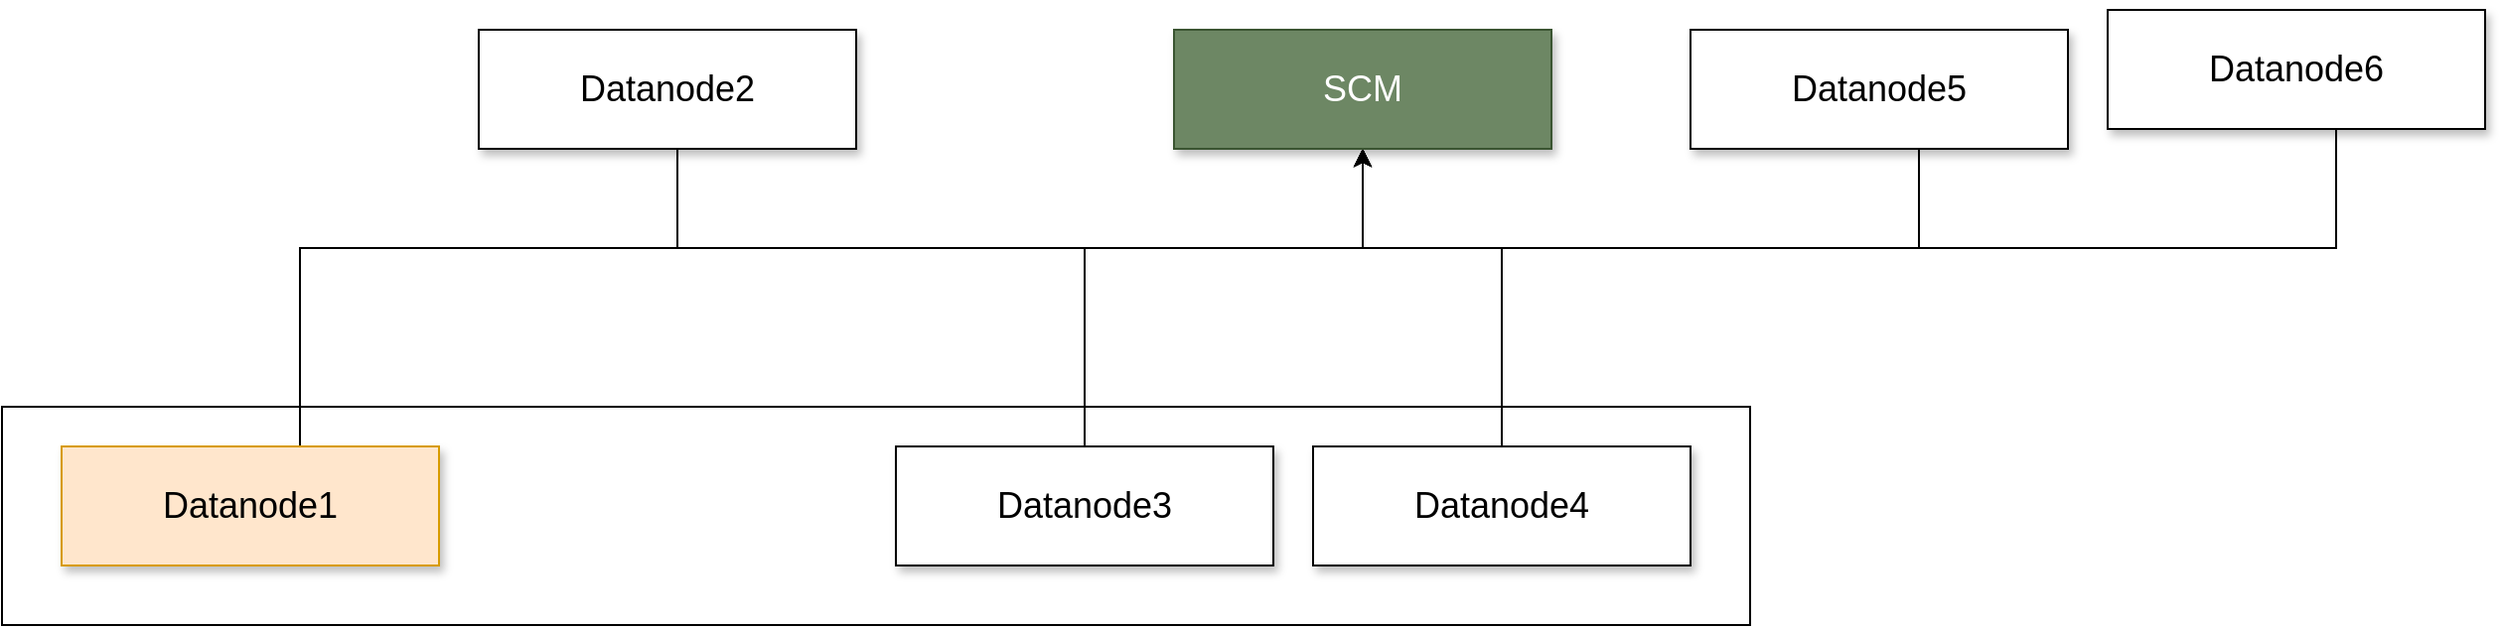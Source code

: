 <mxfile version="12.5.3" type="device" pages="5"><diagram id="b1-WInv3xMmQLo3PH20g" name="Page-5"><mxGraphModel dx="3051" dy="916" grid="1" gridSize="10" guides="1" tooltips="1" connect="1" arrows="1" fold="1" page="1" pageScale="1" pageWidth="1169" pageHeight="827" math="0" shadow="0"><root><mxCell id="TEtWeVnytpCUut2d5J66-0"/><mxCell id="TEtWeVnytpCUut2d5J66-1" parent="TEtWeVnytpCUut2d5J66-0"/><mxCell id="QH8aBRXjk5Fv_f0cz5Yi-0" value="" style="rounded=0;whiteSpace=wrap;html=1;shadow=0;fontSize=18;" vertex="1" parent="TEtWeVnytpCUut2d5J66-1"><mxGeometry x="-20" y="200" width="880" height="110" as="geometry"/></mxCell><mxCell id="TEtWeVnytpCUut2d5J66-9" style="edgeStyle=orthogonalEdgeStyle;rounded=0;orthogonalLoop=1;jettySize=auto;html=1;entryX=0.5;entryY=1;entryDx=0;entryDy=0;fontSize=18;" edge="1" parent="TEtWeVnytpCUut2d5J66-1" source="TEtWeVnytpCUut2d5J66-2" target="TEtWeVnytpCUut2d5J66-8"><mxGeometry relative="1" as="geometry"><Array as="points"><mxPoint x="130" y="120"/><mxPoint x="665" y="120"/></Array></mxGeometry></mxCell><mxCell id="TEtWeVnytpCUut2d5J66-2" value="Datanode1" style="rounded=0;whiteSpace=wrap;html=1;shadow=1;fontSize=18;fillColor=#ffe6cc;strokeColor=#d79b00;" vertex="1" parent="TEtWeVnytpCUut2d5J66-1"><mxGeometry x="10" y="220" width="190" height="60" as="geometry"/></mxCell><mxCell id="TEtWeVnytpCUut2d5J66-10" style="edgeStyle=orthogonalEdgeStyle;rounded=0;orthogonalLoop=1;jettySize=auto;html=1;entryX=0.5;entryY=1;entryDx=0;entryDy=0;fontSize=18;" edge="1" parent="TEtWeVnytpCUut2d5J66-1" source="TEtWeVnytpCUut2d5J66-3" target="TEtWeVnytpCUut2d5J66-8"><mxGeometry relative="1" as="geometry"><Array as="points"><mxPoint x="320" y="120"/><mxPoint x="665" y="120"/></Array></mxGeometry></mxCell><mxCell id="TEtWeVnytpCUut2d5J66-3" value="Datanode2" style="rounded=0;whiteSpace=wrap;html=1;shadow=1;fontSize=18;" vertex="1" parent="TEtWeVnytpCUut2d5J66-1"><mxGeometry x="220" y="10" width="190" height="60" as="geometry"/></mxCell><mxCell id="TEtWeVnytpCUut2d5J66-11" style="edgeStyle=orthogonalEdgeStyle;rounded=0;orthogonalLoop=1;jettySize=auto;html=1;fontSize=18;" edge="1" parent="TEtWeVnytpCUut2d5J66-1" source="TEtWeVnytpCUut2d5J66-4" target="TEtWeVnytpCUut2d5J66-8"><mxGeometry relative="1" as="geometry"><Array as="points"><mxPoint x="525" y="120"/><mxPoint x="665" y="120"/></Array></mxGeometry></mxCell><mxCell id="TEtWeVnytpCUut2d5J66-4" value="Datanode3" style="rounded=0;whiteSpace=wrap;html=1;shadow=1;fontSize=18;" vertex="1" parent="TEtWeVnytpCUut2d5J66-1"><mxGeometry x="430" y="220" width="190" height="60" as="geometry"/></mxCell><mxCell id="TEtWeVnytpCUut2d5J66-12" style="edgeStyle=orthogonalEdgeStyle;rounded=0;orthogonalLoop=1;jettySize=auto;html=1;entryX=0.5;entryY=1;entryDx=0;entryDy=0;fontSize=18;" edge="1" parent="TEtWeVnytpCUut2d5J66-1" source="TEtWeVnytpCUut2d5J66-5" target="TEtWeVnytpCUut2d5J66-8"><mxGeometry relative="1" as="geometry"><Array as="points"><mxPoint x="735" y="120"/><mxPoint x="665" y="120"/></Array></mxGeometry></mxCell><mxCell id="TEtWeVnytpCUut2d5J66-5" value="Datanode4" style="rounded=0;whiteSpace=wrap;html=1;shadow=1;fontSize=18;" vertex="1" parent="TEtWeVnytpCUut2d5J66-1"><mxGeometry x="640" y="220" width="190" height="60" as="geometry"/></mxCell><mxCell id="TEtWeVnytpCUut2d5J66-14" style="edgeStyle=orthogonalEdgeStyle;rounded=0;orthogonalLoop=1;jettySize=auto;html=1;fontSize=18;entryX=0.5;entryY=1;entryDx=0;entryDy=0;" edge="1" parent="TEtWeVnytpCUut2d5J66-1" source="TEtWeVnytpCUut2d5J66-6" target="TEtWeVnytpCUut2d5J66-8"><mxGeometry relative="1" as="geometry"><mxPoint x="660" y="100" as="targetPoint"/><Array as="points"><mxPoint x="1155" y="120"/><mxPoint x="665" y="120"/></Array></mxGeometry></mxCell><mxCell id="TEtWeVnytpCUut2d5J66-6" value="Datanode6" style="rounded=0;whiteSpace=wrap;html=1;shadow=1;fontSize=18;" vertex="1" parent="TEtWeVnytpCUut2d5J66-1"><mxGeometry x="1040" width="190" height="60" as="geometry"/></mxCell><mxCell id="TEtWeVnytpCUut2d5J66-13" style="edgeStyle=orthogonalEdgeStyle;rounded=0;orthogonalLoop=1;jettySize=auto;html=1;entryX=0.5;entryY=1;entryDx=0;entryDy=0;fontSize=18;" edge="1" parent="TEtWeVnytpCUut2d5J66-1" source="TEtWeVnytpCUut2d5J66-7" target="TEtWeVnytpCUut2d5J66-8"><mxGeometry relative="1" as="geometry"><Array as="points"><mxPoint x="945" y="120"/><mxPoint x="665" y="120"/></Array></mxGeometry></mxCell><mxCell id="TEtWeVnytpCUut2d5J66-7" value="Datanode5" style="rounded=0;whiteSpace=wrap;html=1;shadow=1;fontSize=18;" vertex="1" parent="TEtWeVnytpCUut2d5J66-1"><mxGeometry x="830" y="10" width="190" height="60" as="geometry"/></mxCell><mxCell id="TEtWeVnytpCUut2d5J66-8" value="SCM" style="rounded=0;whiteSpace=wrap;html=1;shadow=1;fontSize=18;fillColor=#6d8764;strokeColor=#3A5431;fontColor=#ffffff;" vertex="1" parent="TEtWeVnytpCUut2d5J66-1"><mxGeometry x="570" y="10" width="190" height="60" as="geometry"/></mxCell></root></mxGraphModel></diagram><diagram name="Copy of Raft" id="rIbr1aZkKltukIYChbvu"><mxGraphModel dx="1882" dy="916" grid="1" gridSize="10" guides="1" tooltips="1" connect="1" arrows="1" fold="1" page="1" pageScale="1" pageWidth="1169" pageHeight="827" math="0" shadow="0"><root><mxCell id="cFqo3lvYeaUQK3h3XnwN-0"/><mxCell id="cFqo3lvYeaUQK3h3XnwN-1" parent="cFqo3lvYeaUQK3h3XnwN-0"/><mxCell id="cFqo3lvYeaUQK3h3XnwN-2" value="StateMachine&lt;br&gt;Map&amp;lt;Integer,Integer&amp;gt;" style="rounded=0;whiteSpace=wrap;html=1;shadow=1;fontSize=16;fillColor=#dae8fc;strokeColor=#6c8ebf;" vertex="1" parent="cFqo3lvYeaUQK3h3XnwN-1"><mxGeometry x="140" y="80" width="210" height="80" as="geometry"/></mxCell><mxCell id="cFqo3lvYeaUQK3h3XnwN-10" value="StateMachine&lt;br&gt;Map&amp;lt;Integer,Integer&amp;gt;" style="rounded=0;whiteSpace=wrap;html=1;shadow=1;fontSize=16;fillColor=#dae8fc;strokeColor=#6c8ebf;" vertex="1" parent="cFqo3lvYeaUQK3h3XnwN-1"><mxGeometry x="470" y="80" width="210" height="80" as="geometry"/></mxCell><mxCell id="cFqo3lvYeaUQK3h3XnwN-11" value="LEADER" style="shape=process;whiteSpace=wrap;html=1;backgroundOutline=1;shadow=0;fontSize=24;" vertex="1" parent="cFqo3lvYeaUQK3h3XnwN-1"><mxGeometry x="152.5" y="10" width="185" height="40.21" as="geometry"/></mxCell><mxCell id="cFqo3lvYeaUQK3h3XnwN-12" value="StateMachine&lt;br&gt;Map&amp;lt;Integer,Integer&amp;gt;" style="rounded=0;whiteSpace=wrap;html=1;shadow=1;fontSize=16;fillColor=#dae8fc;strokeColor=#6c8ebf;" vertex="1" parent="cFqo3lvYeaUQK3h3XnwN-1"><mxGeometry x="780" y="80" width="210" height="80" as="geometry"/></mxCell><mxCell id="cFqo3lvYeaUQK3h3XnwN-13" value="FOLLOWER" style="shape=process;whiteSpace=wrap;html=1;backgroundOutline=1;shadow=0;fontSize=24;" vertex="1" parent="cFqo3lvYeaUQK3h3XnwN-1"><mxGeometry x="792.5" y="10" width="185" height="40.21" as="geometry"/></mxCell><mxCell id="cFqo3lvYeaUQK3h3XnwN-14" value="FOLLOWER" style="shape=process;whiteSpace=wrap;html=1;backgroundOutline=1;shadow=0;fontSize=24;" vertex="1" parent="cFqo3lvYeaUQK3h3XnwN-1"><mxGeometry x="482.5" y="10" width="185" height="40.21" as="geometry"/></mxCell></root></mxGraphModel></diagram><diagram id="OtXNq9IBEB62r1aSJ4VK" name="Raft"><mxGraphModel dx="1298" dy="632" grid="1" gridSize="10" guides="1" tooltips="1" connect="1" arrows="1" fold="1" page="1" pageScale="1" pageWidth="1169" pageHeight="827" math="0" shadow="0"><root><mxCell id="0"/><mxCell id="1" parent="0"/><mxCell id="WSKS-XnWLj6PYSxsY26i-2" value="1: chunkWrite" style="rounded=0;whiteSpace=wrap;html=1;shadow=1;fontSize=16;fillColor=#f5f5f5;strokeColor=#666666;fontColor=#333333;" vertex="1" parent="1"><mxGeometry x="50" y="85" width="160" height="40" as="geometry"/></mxCell><mxCell id="WSKS-XnWLj6PYSxsY26i-3" value="2: chunkWrite" style="rounded=0;whiteSpace=wrap;html=1;shadow=1;fontSize=16;fillColor=#f5f5f5;strokeColor=#666666;fontColor=#333333;" vertex="1" parent="1"><mxGeometry x="50" y="125" width="160" height="40" as="geometry"/></mxCell><mxCell id="WSKS-XnWLj6PYSxsY26i-4" value="3: chunkWrite" style="rounded=0;whiteSpace=wrap;html=1;shadow=1;fontSize=16;fillColor=#f5f5f5;strokeColor=#666666;fontColor=#333333;" vertex="1" parent="1"><mxGeometry x="50" y="165" width="160" height="40" as="geometry"/></mxCell><mxCell id="WSKS-XnWLj6PYSxsY26i-14" value="LEADER" style="shape=process;whiteSpace=wrap;html=1;backgroundOutline=1;shadow=0;fontSize=24;fillColor=#fff2cc;strokeColor=#d6b656;" vertex="1" parent="1"><mxGeometry x="50" y="15" width="160" height="40.21" as="geometry"/></mxCell><mxCell id="GFqirdtY4fo3Qx3jSm0j-6" value="FOLLOWER" style="shape=process;whiteSpace=wrap;html=1;backgroundOutline=1;shadow=0;fontSize=24;fillColor=#dae8fc;strokeColor=#6c8ebf;" vertex="1" parent="1"><mxGeometry x="520" y="15" width="160" height="40.21" as="geometry"/></mxCell><mxCell id="GFqirdtY4fo3Qx3jSm0j-9" value="1: chunkWrite" style="rounded=0;whiteSpace=wrap;html=1;shadow=1;fontSize=16;fillColor=#f5f5f5;strokeColor=#666666;fontColor=#333333;" vertex="1" parent="1"><mxGeometry x="520" y="75" width="160" height="40" as="geometry"/></mxCell><mxCell id="GFqirdtY4fo3Qx3jSm0j-10" value="2: chunkWrite" style="rounded=0;whiteSpace=wrap;html=1;shadow=1;fontSize=16;fillColor=#f5f5f5;strokeColor=#666666;fontColor=#333333;" vertex="1" parent="1"><mxGeometry x="520" y="115" width="160" height="40" as="geometry"/></mxCell><mxCell id="GFqirdtY4fo3Qx3jSm0j-11" value="3: chunkWrite" style="rounded=0;whiteSpace=wrap;html=1;shadow=1;fontSize=16;" vertex="1" parent="1"><mxGeometry x="520" y="155" width="160" height="40" as="geometry"/></mxCell><mxCell id="GFqirdtY4fo3Qx3jSm0j-12" value="4: chunkWrite" style="rounded=0;whiteSpace=wrap;html=1;shadow=1;fontSize=16;" vertex="1" parent="1"><mxGeometry x="50" y="205" width="160" height="40" as="geometry"/></mxCell><mxCell id="GFqirdtY4fo3Qx3jSm0j-13" value="FOLLOWER" style="shape=process;whiteSpace=wrap;html=1;backgroundOutline=1;shadow=0;fontSize=24;fillColor=#f8cecc;strokeColor=#b85450;" vertex="1" parent="1"><mxGeometry x="830" y="20" width="160" height="40.21" as="geometry"/></mxCell><mxCell id="GFqirdtY4fo3Qx3jSm0j-17" value="1: chunkWrite" style="rounded=0;whiteSpace=wrap;html=1;shadow=1;fontSize=16;fillColor=#f5f5f5;strokeColor=#666666;fontColor=#333333;" vertex="1" parent="1"><mxGeometry x="830" y="80" width="160" height="40" as="geometry"/></mxCell><mxCell id="GFqirdtY4fo3Qx3jSm0j-18" value="2: chunkWrite" style="rounded=0;whiteSpace=wrap;html=1;shadow=1;fontSize=16;" vertex="1" parent="1"><mxGeometry x="830" y="120" width="160" height="40" as="geometry"/></mxCell><mxCell id="GFqirdtY4fo3Qx3jSm0j-19" value="3: chunkWrite" style="rounded=0;whiteSpace=wrap;html=1;shadow=1;fontSize=16;" vertex="1" parent="1"><mxGeometry x="830" y="160" width="160" height="40" as="geometry"/></mxCell><mxCell id="GFqirdtY4fo3Qx3jSm0j-20" value="4: chunkWrite" style="rounded=0;whiteSpace=wrap;html=1;shadow=1;fontSize=16;" vertex="1" parent="1"><mxGeometry x="830" y="200" width="160" height="40" as="geometry"/></mxCell><mxCell id="GFqirdtY4fo3Qx3jSm0j-21" value="5: chunkWrite" style="rounded=0;whiteSpace=wrap;html=1;shadow=1;fontSize=16;" vertex="1" parent="1"><mxGeometry x="50" y="245" width="160" height="40" as="geometry"/></mxCell><mxCell id="GFqirdtY4fo3Qx3jSm0j-22" value="4: chunkWrite" style="rounded=0;whiteSpace=wrap;html=1;shadow=1;fontSize=16;" vertex="1" parent="1"><mxGeometry x="520" y="195" width="160" height="40" as="geometry"/></mxCell><mxCell id="GFqirdtY4fo3Qx3jSm0j-23" value="5: chunkWrite" style="rounded=0;whiteSpace=wrap;html=1;shadow=1;fontSize=16;" vertex="1" parent="1"><mxGeometry x="520" y="235" width="160" height="40" as="geometry"/></mxCell><mxCell id="AsMG4a_igI__gnRM2VZg-1" value="&lt;font style=&quot;font-size: 14px&quot;&gt;lastIndex&lt;/font&gt;" style="html=1;shadow=0;dashed=0;align=center;verticalAlign=bottom;shape=mxgraph.arrows2.arrow;dy=0;dx=10;notch=0;fontSize=32;flipH=1;fillColor=#fff2cc;strokeColor=#d6b656;" vertex="1" parent="1"><mxGeometry x="210" y="330" width="100" height="30" as="geometry"/></mxCell><mxCell id="AsMG4a_igI__gnRM2VZg-3" value="&lt;font style=&quot;font-size: 14px&quot;&gt;lastIndex&lt;/font&gt;" style="html=1;shadow=0;dashed=0;align=center;verticalAlign=bottom;shape=mxgraph.arrows2.arrow;dy=0;dx=10;notch=0;fontSize=32;flipH=1;fillColor=#dae8fc;strokeColor=#6c8ebf;" vertex="1" parent="1"><mxGeometry x="680" y="315" width="100" height="30" as="geometry"/></mxCell><mxCell id="AsMG4a_igI__gnRM2VZg-4" value="&lt;font style=&quot;font-size: 14px&quot;&gt;lastIndex&lt;/font&gt;" style="html=1;shadow=0;dashed=0;align=center;verticalAlign=bottom;shape=mxgraph.arrows2.arrow;dy=0;dx=10;notch=0;fontSize=32;flipH=1;fillColor=#f8cecc;strokeColor=#b85450;" vertex="1" parent="1"><mxGeometry x="990" y="205" width="100" height="30" as="geometry"/></mxCell><mxCell id="AsMG4a_igI__gnRM2VZg-5" value="6: chunkWrite" style="rounded=0;whiteSpace=wrap;html=1;shadow=1;fontSize=16;" vertex="1" parent="1"><mxGeometry x="50" y="285" width="160" height="40" as="geometry"/></mxCell><mxCell id="AsMG4a_igI__gnRM2VZg-6" value="7: chunkWrite" style="rounded=0;whiteSpace=wrap;html=1;shadow=1;fontSize=16;" vertex="1" parent="1"><mxGeometry x="50" y="325" width="160" height="40" as="geometry"/></mxCell><mxCell id="AsMG4a_igI__gnRM2VZg-7" value="&lt;font style=&quot;font-size: 14px&quot;&gt;lastAppliedIndex&lt;/font&gt;" style="html=1;shadow=0;dashed=0;align=center;verticalAlign=bottom;shape=mxgraph.arrows2.arrow;dy=0;dx=10;notch=0;fontSize=32;flipH=1;" vertex="1" parent="1"><mxGeometry x="210" y="172.5" width="120" height="25" as="geometry"/></mxCell><mxCell id="AsMG4a_igI__gnRM2VZg-9" value="&lt;font style=&quot;font-size: 14px&quot;&gt;lastAppliedIndex&lt;/font&gt;" style="html=1;shadow=0;dashed=0;align=center;verticalAlign=bottom;shape=mxgraph.arrows2.arrow;dy=0;dx=10;notch=0;fontSize=32;flipH=1;" vertex="1" parent="1"><mxGeometry x="680" y="165" width="120" height="25" as="geometry"/></mxCell><mxCell id="AsMG4a_igI__gnRM2VZg-10" value="&lt;font style=&quot;font-size: 14px&quot;&gt;lastAppliedIndex&lt;/font&gt;" style="html=1;shadow=0;dashed=0;align=center;verticalAlign=bottom;shape=mxgraph.arrows2.arrow;dy=0;dx=10;notch=0;fontSize=32;flipH=1;" vertex="1" parent="1"><mxGeometry x="990" y="87.5" width="120" height="25" as="geometry"/></mxCell><mxCell id="AsMG4a_igI__gnRM2VZg-11" value="6: chunkWrite" style="rounded=0;whiteSpace=wrap;html=1;shadow=1;fontSize=16;" vertex="1" parent="1"><mxGeometry x="520" y="275" width="160" height="40" as="geometry"/></mxCell><mxCell id="AsMG4a_igI__gnRM2VZg-12" value="7: chunkWrite" style="rounded=0;whiteSpace=wrap;html=1;shadow=1;fontSize=16;" vertex="1" parent="1"><mxGeometry x="520" y="315" width="160" height="40" as="geometry"/></mxCell><mxCell id="AsMG4a_igI__gnRM2VZg-13" value="&lt;font style=&quot;font-size: 14px&quot;&gt;lastIndex&lt;/font&gt;" style="html=1;shadow=0;dashed=0;align=center;verticalAlign=bottom;shape=mxgraph.arrows2.arrow;dy=0;dx=10;notch=0;fontSize=32;flipH=1;fillColor=#dae8fc;strokeColor=#6c8ebf;" vertex="1" parent="1"><mxGeometry x="310" y="330" width="100" height="30" as="geometry"/></mxCell><mxCell id="AsMG4a_igI__gnRM2VZg-14" value="&lt;font style=&quot;font-size: 14px&quot;&gt;lastIndex&lt;/font&gt;" style="html=1;shadow=0;dashed=0;align=center;verticalAlign=bottom;shape=mxgraph.arrows2.arrow;dy=0;dx=10;notch=0;fontSize=32;flipH=1;fillColor=#f8cecc;strokeColor=#b85450;" vertex="1" parent="1"><mxGeometry x="210" y="210" width="100" height="30" as="geometry"/></mxCell><mxCell id="AsMG4a_igI__gnRM2VZg-15" value="&lt;font style=&quot;font-size: 14px&quot;&gt;lastCommitIndex&lt;/font&gt;" style="html=1;shadow=0;dashed=0;align=center;verticalAlign=bottom;shape=mxgraph.arrows2.arrow;dy=0;dx=10;notch=0;fontSize=32;flipH=1;fillColor=#e51400;strokeColor=#B20000;fontColor=#ffffff;" vertex="1" parent="1"><mxGeometry x="410" y="332.5" width="120" height="25" as="geometry"/></mxCell><mxCell id="AsMG4a_igI__gnRM2VZg-16" value="&lt;font style=&quot;font-size: 14px&quot;&gt;lastCommitIndex&lt;/font&gt;" style="html=1;shadow=0;dashed=0;align=center;verticalAlign=bottom;shape=mxgraph.arrows2.arrow;dy=0;dx=10;notch=0;fontSize=32;flipH=1;fillColor=#e51400;strokeColor=#B20000;fontColor=#ffffff;" vertex="1" parent="1"><mxGeometry x="780" y="317.5" width="120" height="25" as="geometry"/></mxCell></root></mxGraphModel></diagram><diagram id="DMKjT0hFc34lIIN5IJaU" name="Page-3"><mxGraphModel dx="1298" dy="632" grid="1" gridSize="10" guides="1" tooltips="1" connect="1" arrows="1" fold="1" page="1" pageScale="1" pageWidth="1169" pageHeight="827" math="0" shadow="0"><root><mxCell id="aGeeaKkL0H8iQD5FQaQg-0"/><mxCell id="aGeeaKkL0H8iQD5FQaQg-1" parent="aGeeaKkL0H8iQD5FQaQg-0"/><mxCell id="4Cw1l6WKG4Ek9AuJIlhz-0" value="StateMachine&lt;br&gt;Map&amp;lt;Integer,Integer&amp;gt;" style="rounded=0;whiteSpace=wrap;html=1;shadow=1;fontSize=16;fillColor=#dae8fc;strokeColor=#6c8ebf;" vertex="1" parent="aGeeaKkL0H8iQD5FQaQg-1"><mxGeometry x="500" y="140" width="210" height="80" as="geometry"/></mxCell><mxCell id="4Cw1l6WKG4Ek9AuJIlhz-1" value="1: put(1,1)" style="rounded=0;whiteSpace=wrap;html=1;shadow=1;fontSize=16;fillColor=#f5f5f5;strokeColor=#666666;fontColor=#333333;" vertex="1" parent="aGeeaKkL0H8iQD5FQaQg-1"><mxGeometry x="200" y="80" width="160" height="40" as="geometry"/></mxCell><mxCell id="4Cw1l6WKG4Ek9AuJIlhz-2" value="2: put(1,2)" style="rounded=0;whiteSpace=wrap;html=1;shadow=1;fontSize=16;fillColor=#f5f5f5;strokeColor=#666666;fontColor=#333333;" vertex="1" parent="aGeeaKkL0H8iQD5FQaQg-1"><mxGeometry x="200" y="120" width="160" height="40" as="geometry"/></mxCell><mxCell id="4Cw1l6WKG4Ek9AuJIlhz-3" value="3: put(18,3)" style="rounded=0;whiteSpace=wrap;html=1;shadow=1;fontSize=16;fillColor=#f5f5f5;strokeColor=#666666;fontColor=#333333;" vertex="1" parent="aGeeaKkL0H8iQD5FQaQg-1"><mxGeometry x="200" y="160" width="160" height="40" as="geometry"/></mxCell><mxCell id="4Cw1l6WKG4Ek9AuJIlhz-4" value="4: put(9,3)" style="rounded=0;whiteSpace=wrap;html=1;shadow=1;fontSize=16;" vertex="1" parent="aGeeaKkL0H8iQD5FQaQg-1"><mxGeometry x="200" y="200" width="160" height="40" as="geometry"/></mxCell><mxCell id="4Cw1l6WKG4Ek9AuJIlhz-5" value="&lt;font style=&quot;font-size: 14px&quot;&gt;appliedIndex&lt;/font&gt;" style="html=1;shadow=0;dashed=0;align=center;verticalAlign=bottom;shape=mxgraph.arrows2.arrow;dy=0;dx=10;notch=0;fontSize=32;flipH=1;" vertex="1" parent="aGeeaKkL0H8iQD5FQaQg-1"><mxGeometry x="1040" y="430" width="100" height="30" as="geometry"/></mxCell><mxCell id="4Cw1l6WKG4Ek9AuJIlhz-6" value="&lt;font style=&quot;font-size: 14px&quot;&gt;lastIndex&lt;/font&gt;" style="html=1;shadow=0;dashed=0;align=center;verticalAlign=bottom;shape=mxgraph.arrows2.arrow;dy=0;dx=10;notch=0;fontSize=32;flipH=1;" vertex="1" parent="aGeeaKkL0H8iQD5FQaQg-1"><mxGeometry x="1040" y="510" width="100" height="30" as="geometry"/></mxCell><mxCell id="4Cw1l6WKG4Ek9AuJIlhz-7" value="LEADER" style="shape=process;whiteSpace=wrap;html=1;backgroundOutline=1;shadow=0;fontSize=24;" vertex="1" parent="aGeeaKkL0H8iQD5FQaQg-1"><mxGeometry x="200" y="10" width="160" height="40.21" as="geometry"/></mxCell><mxCell id="4Cw1l6WKG4Ek9AuJIlhz-8" value="5: delete(1)" style="rounded=0;whiteSpace=wrap;html=1;shadow=1;fontSize=16;" vertex="1" parent="aGeeaKkL0H8iQD5FQaQg-1"><mxGeometry x="200" y="235" width="160" height="40" as="geometry"/></mxCell></root></mxGraphModel></diagram><diagram name="Copy of Page-3" id="Y9TpBO4EkfyNvRDMwZMq"><mxGraphModel dx="1882" dy="916" grid="1" gridSize="10" guides="1" tooltips="1" connect="1" arrows="1" fold="1" page="1" pageScale="1" pageWidth="1169" pageHeight="827" math="0" shadow="0"><root><mxCell id="fDbpLFhRN67nJGNmFtKo-0"/><mxCell id="fDbpLFhRN67nJGNmFtKo-1" parent="fDbpLFhRN67nJGNmFtKo-0"/><mxCell id="fDbpLFhRN67nJGNmFtKo-3" value="1: put(1,1)" style="rounded=0;whiteSpace=wrap;html=1;shadow=1;fontSize=16;fillColor=#f5f5f5;strokeColor=#666666;fontColor=#333333;" vertex="1" parent="fDbpLFhRN67nJGNmFtKo-1"><mxGeometry x="30" y="80" width="160" height="40" as="geometry"/></mxCell><mxCell id="fDbpLFhRN67nJGNmFtKo-4" value="2: put(1,2)" style="rounded=0;whiteSpace=wrap;html=1;shadow=1;fontSize=16;fillColor=#f5f5f5;strokeColor=#666666;fontColor=#333333;" vertex="1" parent="fDbpLFhRN67nJGNmFtKo-1"><mxGeometry x="30" y="120" width="160" height="40" as="geometry"/></mxCell><mxCell id="fDbpLFhRN67nJGNmFtKo-5" value="3: put(1,3)" style="rounded=0;whiteSpace=wrap;html=1;shadow=1;fontSize=16;fillColor=#f5f5f5;strokeColor=#666666;fontColor=#333333;" vertex="1" parent="fDbpLFhRN67nJGNmFtKo-1"><mxGeometry x="30" y="160" width="160" height="40" as="geometry"/></mxCell><mxCell id="fDbpLFhRN67nJGNmFtKo-6" value="4: put(1,3)" style="rounded=0;whiteSpace=wrap;html=1;shadow=1;fontSize=16;" vertex="1" parent="fDbpLFhRN67nJGNmFtKo-1"><mxGeometry x="30" y="200" width="160" height="40" as="geometry"/></mxCell><mxCell id="fDbpLFhRN67nJGNmFtKo-7" value="&lt;font style=&quot;font-size: 14px&quot;&gt;appliedIndex&lt;/font&gt;" style="html=1;shadow=0;dashed=0;align=center;verticalAlign=bottom;shape=mxgraph.arrows2.arrow;dy=0;dx=10;notch=0;fontSize=32;flipH=1;" vertex="1" parent="fDbpLFhRN67nJGNmFtKo-1"><mxGeometry x="190" y="160" width="100" height="30" as="geometry"/></mxCell><mxCell id="fDbpLFhRN67nJGNmFtKo-8" value="&lt;font style=&quot;font-size: 14px&quot;&gt;lastIndex&lt;/font&gt;" style="html=1;shadow=0;dashed=0;align=center;verticalAlign=bottom;shape=mxgraph.arrows2.arrow;dy=0;dx=10;notch=0;fontSize=32;flipH=1;fillColor=#6a00ff;strokeColor=#3700CC;fontColor=#ffffff;" vertex="1" parent="fDbpLFhRN67nJGNmFtKo-1"><mxGeometry x="190" y="315" width="100" height="30" as="geometry"/></mxCell><mxCell id="fDbpLFhRN67nJGNmFtKo-9" value="LEADER" style="shape=process;whiteSpace=wrap;html=1;backgroundOutline=1;shadow=0;fontSize=24;fillColor=#6a00ff;strokeColor=#3700CC;fontColor=#ffffff;" vertex="1" parent="fDbpLFhRN67nJGNmFtKo-1"><mxGeometry x="30" y="10" width="160" height="40.21" as="geometry"/></mxCell><mxCell id="fDbpLFhRN67nJGNmFtKo-10" value="4: put(1,3)" style="rounded=0;whiteSpace=wrap;html=1;shadow=1;fontSize=16;" vertex="1" parent="fDbpLFhRN67nJGNmFtKo-1"><mxGeometry x="30" y="235" width="160" height="40" as="geometry"/></mxCell><mxCell id="fDbpLFhRN67nJGNmFtKo-19" value="1: put(1,1)" style="rounded=0;whiteSpace=wrap;html=1;shadow=1;fontSize=16;fillColor=#f5f5f5;strokeColor=#666666;fontColor=#333333;" vertex="1" parent="fDbpLFhRN67nJGNmFtKo-1"><mxGeometry x="410" y="80" width="160" height="40" as="geometry"/></mxCell><mxCell id="fDbpLFhRN67nJGNmFtKo-20" value="2: put(1,2)" style="rounded=0;whiteSpace=wrap;html=1;shadow=1;fontSize=16;fillColor=#f5f5f5;strokeColor=#666666;fontColor=#333333;" vertex="1" parent="fDbpLFhRN67nJGNmFtKo-1"><mxGeometry x="410" y="120" width="160" height="40" as="geometry"/></mxCell><mxCell id="fDbpLFhRN67nJGNmFtKo-21" value="3: put(1,3)" style="rounded=0;whiteSpace=wrap;html=1;shadow=1;fontSize=16;fillColor=#f5f5f5;strokeColor=#666666;fontColor=#333333;" vertex="1" parent="fDbpLFhRN67nJGNmFtKo-1"><mxGeometry x="410" y="160" width="160" height="40" as="geometry"/></mxCell><mxCell id="fDbpLFhRN67nJGNmFtKo-22" value="4: put(1,3)" style="rounded=0;whiteSpace=wrap;html=1;shadow=1;fontSize=16;" vertex="1" parent="fDbpLFhRN67nJGNmFtKo-1"><mxGeometry x="410" y="200" width="160" height="40" as="geometry"/></mxCell><mxCell id="fDbpLFhRN67nJGNmFtKo-23" value="&lt;font style=&quot;font-size: 14px&quot;&gt;appliedIndex&lt;/font&gt;" style="html=1;shadow=0;dashed=0;align=center;verticalAlign=bottom;shape=mxgraph.arrows2.arrow;dy=0;dx=10;notch=0;fontSize=32;flipH=1;" vertex="1" parent="fDbpLFhRN67nJGNmFtKo-1"><mxGeometry x="570" y="160" width="100" height="30" as="geometry"/></mxCell><mxCell id="fDbpLFhRN67nJGNmFtKo-24" value="&lt;font style=&quot;font-size: 14px&quot;&gt;lastIndex&lt;/font&gt;" style="html=1;shadow=0;dashed=0;align=center;verticalAlign=bottom;shape=mxgraph.arrows2.arrow;dy=0;dx=10;notch=0;fontSize=32;flipH=1;" vertex="1" parent="fDbpLFhRN67nJGNmFtKo-1"><mxGeometry x="570" y="240" width="100" height="30" as="geometry"/></mxCell><mxCell id="fDbpLFhRN67nJGNmFtKo-25" value="FOLLOWER" style="shape=process;whiteSpace=wrap;html=1;backgroundOutline=1;shadow=0;fontSize=24;fillColor=#008a00;strokeColor=#005700;fontColor=#ffffff;" vertex="1" parent="fDbpLFhRN67nJGNmFtKo-1"><mxGeometry x="410" y="10" width="160" height="40.21" as="geometry"/></mxCell><mxCell id="fDbpLFhRN67nJGNmFtKo-26" value="4: put(1,3)" style="rounded=0;whiteSpace=wrap;html=1;shadow=1;fontSize=16;" vertex="1" parent="fDbpLFhRN67nJGNmFtKo-1"><mxGeometry x="410" y="235" width="160" height="40" as="geometry"/></mxCell><mxCell id="fDbpLFhRN67nJGNmFtKo-27" value="1: put(1,1)" style="rounded=0;whiteSpace=wrap;html=1;shadow=1;fontSize=16;fillColor=#f5f5f5;strokeColor=#666666;fontColor=#333333;" vertex="1" parent="fDbpLFhRN67nJGNmFtKo-1"><mxGeometry x="790" y="80" width="160" height="40" as="geometry"/></mxCell><mxCell id="fDbpLFhRN67nJGNmFtKo-28" value="2: put(1,2)" style="rounded=0;whiteSpace=wrap;html=1;shadow=1;fontSize=16;fillColor=#f5f5f5;strokeColor=#666666;fontColor=#333333;" vertex="1" parent="fDbpLFhRN67nJGNmFtKo-1"><mxGeometry x="790" y="120" width="160" height="40" as="geometry"/></mxCell><mxCell id="fDbpLFhRN67nJGNmFtKo-29" value="3: put(1,3)" style="rounded=0;whiteSpace=wrap;html=1;shadow=1;fontSize=16;fillColor=#f5f5f5;strokeColor=#666666;fontColor=#333333;" vertex="1" parent="fDbpLFhRN67nJGNmFtKo-1"><mxGeometry x="790" y="160" width="160" height="40" as="geometry"/></mxCell><mxCell id="fDbpLFhRN67nJGNmFtKo-30" value="4: put(1,3)" style="rounded=0;whiteSpace=wrap;html=1;shadow=1;fontSize=16;" vertex="1" parent="fDbpLFhRN67nJGNmFtKo-1"><mxGeometry x="790" y="200" width="160" height="40" as="geometry"/></mxCell><mxCell id="fDbpLFhRN67nJGNmFtKo-31" value="&lt;font style=&quot;font-size: 14px&quot;&gt;appliedIndex&lt;/font&gt;" style="html=1;shadow=0;dashed=0;align=center;verticalAlign=bottom;shape=mxgraph.arrows2.arrow;dy=0;dx=10;notch=0;fontSize=32;flipH=1;" vertex="1" parent="fDbpLFhRN67nJGNmFtKo-1"><mxGeometry x="950" y="160" width="100" height="30" as="geometry"/></mxCell><mxCell id="fDbpLFhRN67nJGNmFtKo-32" value="&lt;font style=&quot;font-size: 14px&quot;&gt;lastIndex&lt;/font&gt;" style="html=1;shadow=0;dashed=0;align=center;verticalAlign=bottom;shape=mxgraph.arrows2.arrow;dy=0;dx=10;notch=0;fontSize=32;flipH=1;" vertex="1" parent="fDbpLFhRN67nJGNmFtKo-1"><mxGeometry x="950" y="240" width="100" height="30" as="geometry"/></mxCell><mxCell id="fDbpLFhRN67nJGNmFtKo-33" value="FOLLOWER" style="shape=process;whiteSpace=wrap;html=1;backgroundOutline=1;shadow=0;fontSize=24;fillColor=#aa00ff;strokeColor=#7700CC;fontColor=#ffffff;" vertex="1" parent="fDbpLFhRN67nJGNmFtKo-1"><mxGeometry x="790" y="10" width="160" height="40.21" as="geometry"/></mxCell><mxCell id="fDbpLFhRN67nJGNmFtKo-34" value="4: put(1,3)" style="rounded=0;whiteSpace=wrap;html=1;shadow=1;fontSize=16;" vertex="1" parent="fDbpLFhRN67nJGNmFtKo-1"><mxGeometry x="790" y="235" width="160" height="40" as="geometry"/></mxCell><mxCell id="fDbpLFhRN67nJGNmFtKo-35" value="5: put(4,9)" style="rounded=0;whiteSpace=wrap;html=1;shadow=1;fontSize=16;" vertex="1" parent="fDbpLFhRN67nJGNmFtKo-1"><mxGeometry x="30" y="275" width="160" height="40" as="geometry"/></mxCell><mxCell id="fDbpLFhRN67nJGNmFtKo-36" value="5: del(8)" style="rounded=0;whiteSpace=wrap;html=1;shadow=1;fontSize=16;" vertex="1" parent="fDbpLFhRN67nJGNmFtKo-1"><mxGeometry x="30" y="315" width="160" height="40" as="geometry"/></mxCell><mxCell id="fDbpLFhRN67nJGNmFtKo-37" value="&lt;font style=&quot;font-size: 14px&quot;&gt;lastIndex&lt;/font&gt;" style="html=1;shadow=0;dashed=0;align=center;verticalAlign=bottom;shape=mxgraph.arrows2.arrow;dy=0;dx=10;notch=0;fontSize=32;flipH=1;fillColor=#008a00;strokeColor=#005700;fontColor=#ffffff;" vertex="1" parent="fDbpLFhRN67nJGNmFtKo-1"><mxGeometry x="190" y="240" width="100" height="30" as="geometry"/></mxCell><mxCell id="fDbpLFhRN67nJGNmFtKo-38" value="&lt;font style=&quot;font-size: 14px&quot;&gt;lastIndex&lt;/font&gt;" style="html=1;shadow=0;dashed=0;align=center;verticalAlign=bottom;shape=mxgraph.arrows2.arrow;dy=0;dx=10;notch=0;fontSize=32;flipH=1;fillColor=#aa00ff;strokeColor=#7700CC;fontColor=#ffffff;" vertex="1" parent="fDbpLFhRN67nJGNmFtKo-1"><mxGeometry x="190" y="275" width="100" height="30" as="geometry"/></mxCell><mxCell id="fDbpLFhRN67nJGNmFtKo-39" value="&lt;font style=&quot;font-size: 14px&quot;&gt;commitIndex&lt;/font&gt;" style="html=1;shadow=0;dashed=0;align=center;verticalAlign=bottom;shape=mxgraph.arrows2.arrow;dy=0;dx=10;notch=0;fontSize=32;flipH=1;fillColor=#e51400;strokeColor=#B20000;fontColor=#ffffff;" vertex="1" parent="fDbpLFhRN67nJGNmFtKo-1"><mxGeometry x="290" y="275" width="100" height="30" as="geometry"/></mxCell></root></mxGraphModel></diagram></mxfile>